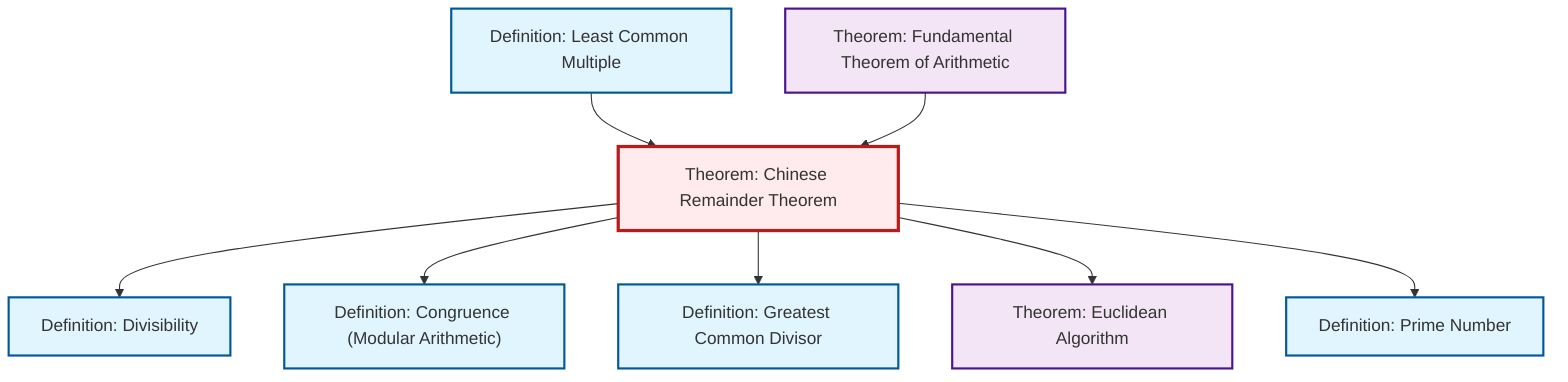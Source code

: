 graph TD
    classDef definition fill:#e1f5fe,stroke:#01579b,stroke-width:2px
    classDef theorem fill:#f3e5f5,stroke:#4a148c,stroke-width:2px
    classDef axiom fill:#fff3e0,stroke:#e65100,stroke-width:2px
    classDef example fill:#e8f5e9,stroke:#1b5e20,stroke-width:2px
    classDef current fill:#ffebee,stroke:#b71c1c,stroke-width:3px
    thm-euclidean-algorithm["Theorem: Euclidean Algorithm"]:::theorem
    def-lcm["Definition: Least Common Multiple"]:::definition
    thm-fundamental-arithmetic["Theorem: Fundamental Theorem of Arithmetic"]:::theorem
    def-congruence["Definition: Congruence (Modular Arithmetic)"]:::definition
    def-prime["Definition: Prime Number"]:::definition
    def-gcd["Definition: Greatest Common Divisor"]:::definition
    thm-chinese-remainder["Theorem: Chinese Remainder Theorem"]:::theorem
    def-divisibility["Definition: Divisibility"]:::definition
    def-lcm --> thm-chinese-remainder
    thm-chinese-remainder --> def-divisibility
    thm-chinese-remainder --> def-congruence
    thm-fundamental-arithmetic --> thm-chinese-remainder
    thm-chinese-remainder --> def-gcd
    thm-chinese-remainder --> thm-euclidean-algorithm
    thm-chinese-remainder --> def-prime
    class thm-chinese-remainder current